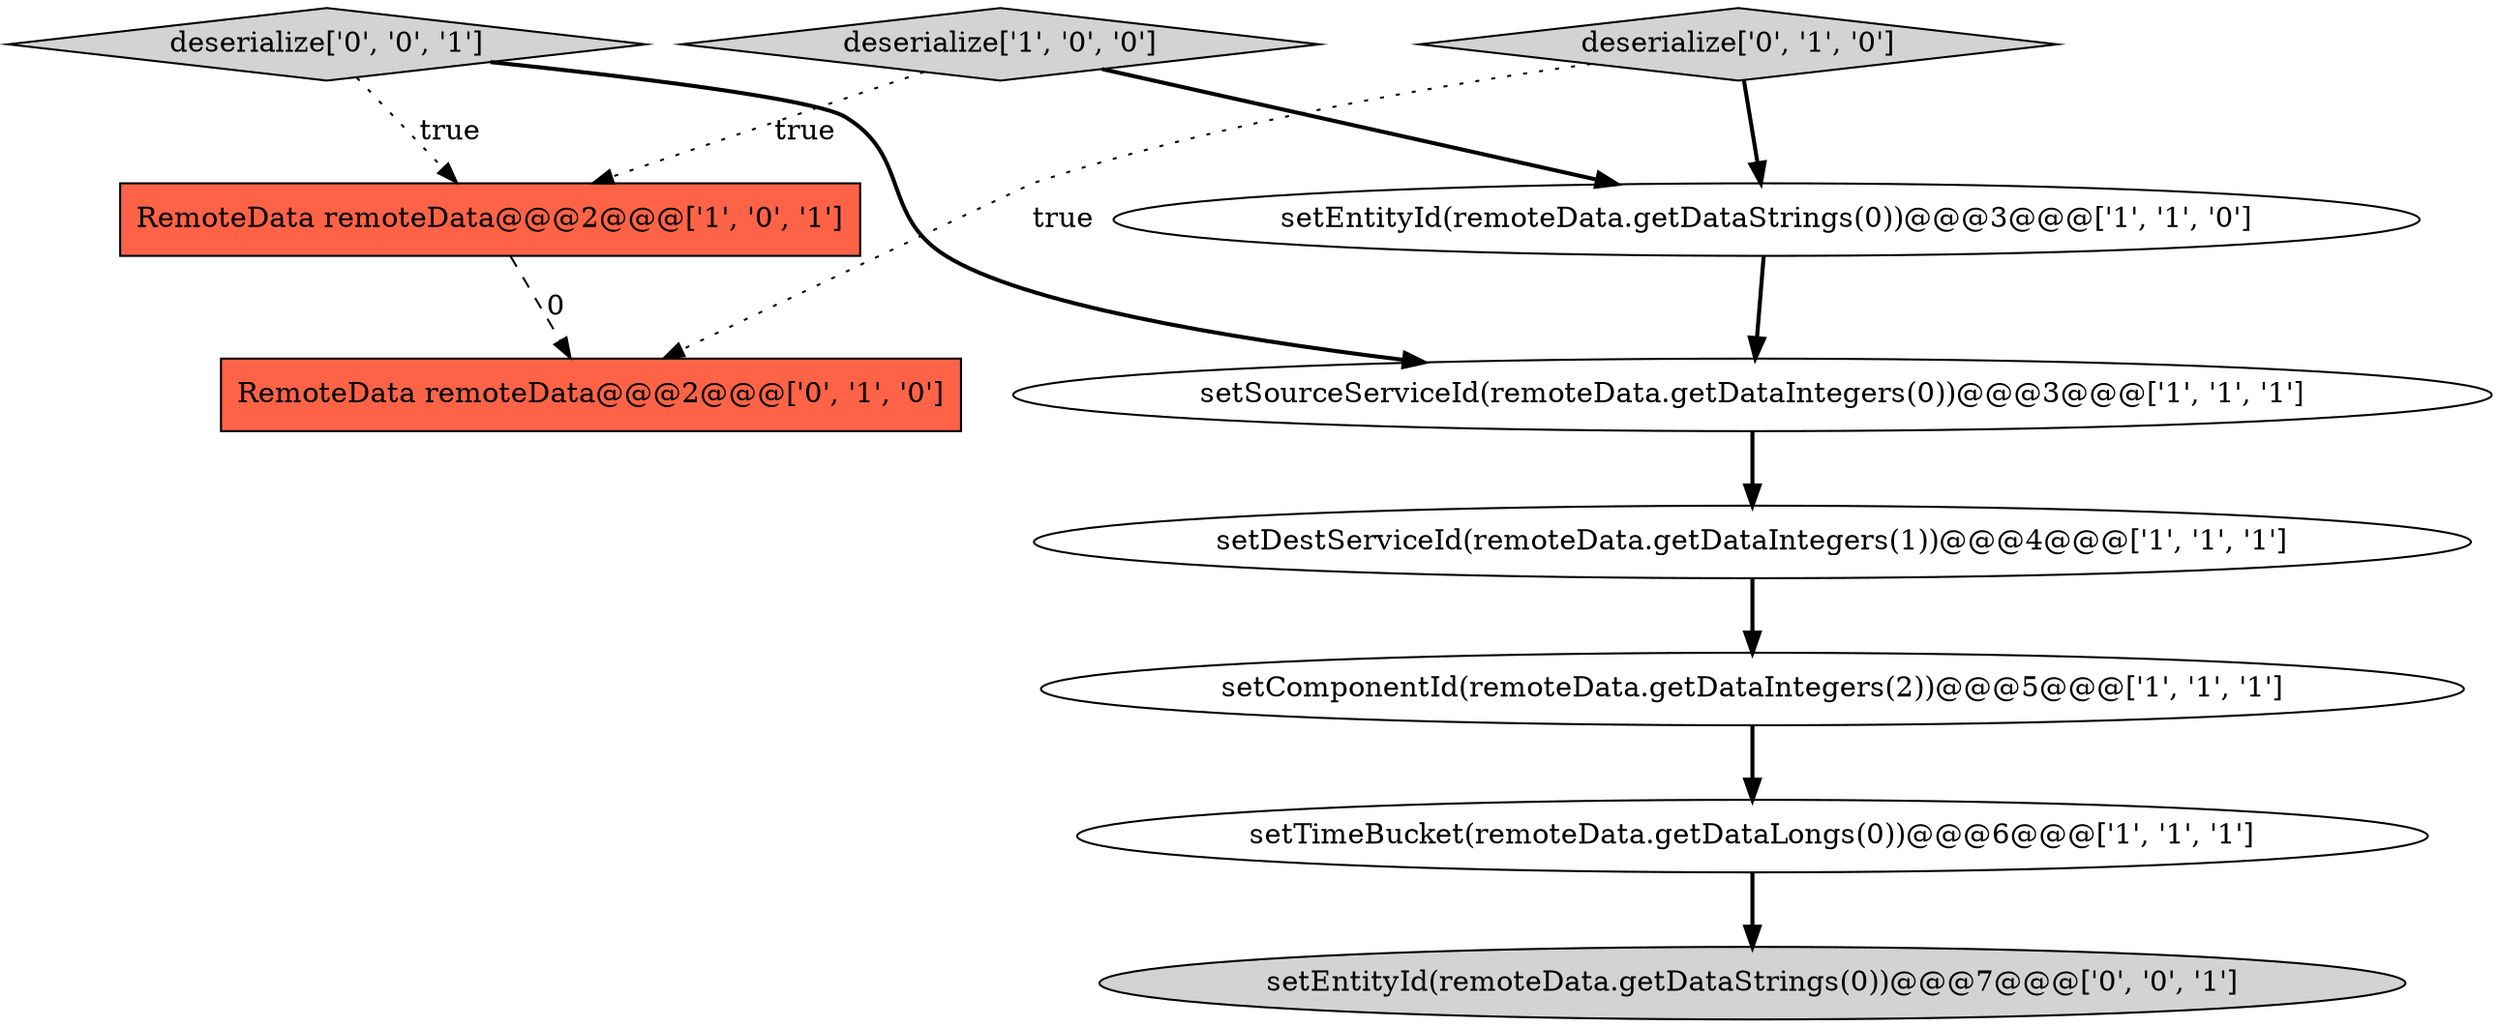 digraph {
7 [style = filled, label = "RemoteData remoteData@@@2@@@['0', '1', '0']", fillcolor = tomato, shape = box image = "AAA1AAABBB2BBB"];
2 [style = filled, label = "setComponentId(remoteData.getDataIntegers(2))@@@5@@@['1', '1', '1']", fillcolor = white, shape = ellipse image = "AAA0AAABBB1BBB"];
5 [style = filled, label = "deserialize['1', '0', '0']", fillcolor = lightgray, shape = diamond image = "AAA0AAABBB1BBB"];
4 [style = filled, label = "setTimeBucket(remoteData.getDataLongs(0))@@@6@@@['1', '1', '1']", fillcolor = white, shape = ellipse image = "AAA0AAABBB1BBB"];
10 [style = filled, label = "setEntityId(remoteData.getDataStrings(0))@@@7@@@['0', '0', '1']", fillcolor = lightgray, shape = ellipse image = "AAA0AAABBB3BBB"];
1 [style = filled, label = "RemoteData remoteData@@@2@@@['1', '0', '1']", fillcolor = tomato, shape = box image = "AAA0AAABBB1BBB"];
8 [style = filled, label = "deserialize['0', '1', '0']", fillcolor = lightgray, shape = diamond image = "AAA0AAABBB2BBB"];
0 [style = filled, label = "setDestServiceId(remoteData.getDataIntegers(1))@@@4@@@['1', '1', '1']", fillcolor = white, shape = ellipse image = "AAA0AAABBB1BBB"];
6 [style = filled, label = "setSourceServiceId(remoteData.getDataIntegers(0))@@@3@@@['1', '1', '1']", fillcolor = white, shape = ellipse image = "AAA0AAABBB1BBB"];
3 [style = filled, label = "setEntityId(remoteData.getDataStrings(0))@@@3@@@['1', '1', '0']", fillcolor = white, shape = ellipse image = "AAA0AAABBB1BBB"];
9 [style = filled, label = "deserialize['0', '0', '1']", fillcolor = lightgray, shape = diamond image = "AAA0AAABBB3BBB"];
5->3 [style = bold, label=""];
4->10 [style = bold, label=""];
8->7 [style = dotted, label="true"];
3->6 [style = bold, label=""];
6->0 [style = bold, label=""];
9->1 [style = dotted, label="true"];
1->7 [style = dashed, label="0"];
2->4 [style = bold, label=""];
5->1 [style = dotted, label="true"];
9->6 [style = bold, label=""];
0->2 [style = bold, label=""];
8->3 [style = bold, label=""];
}
